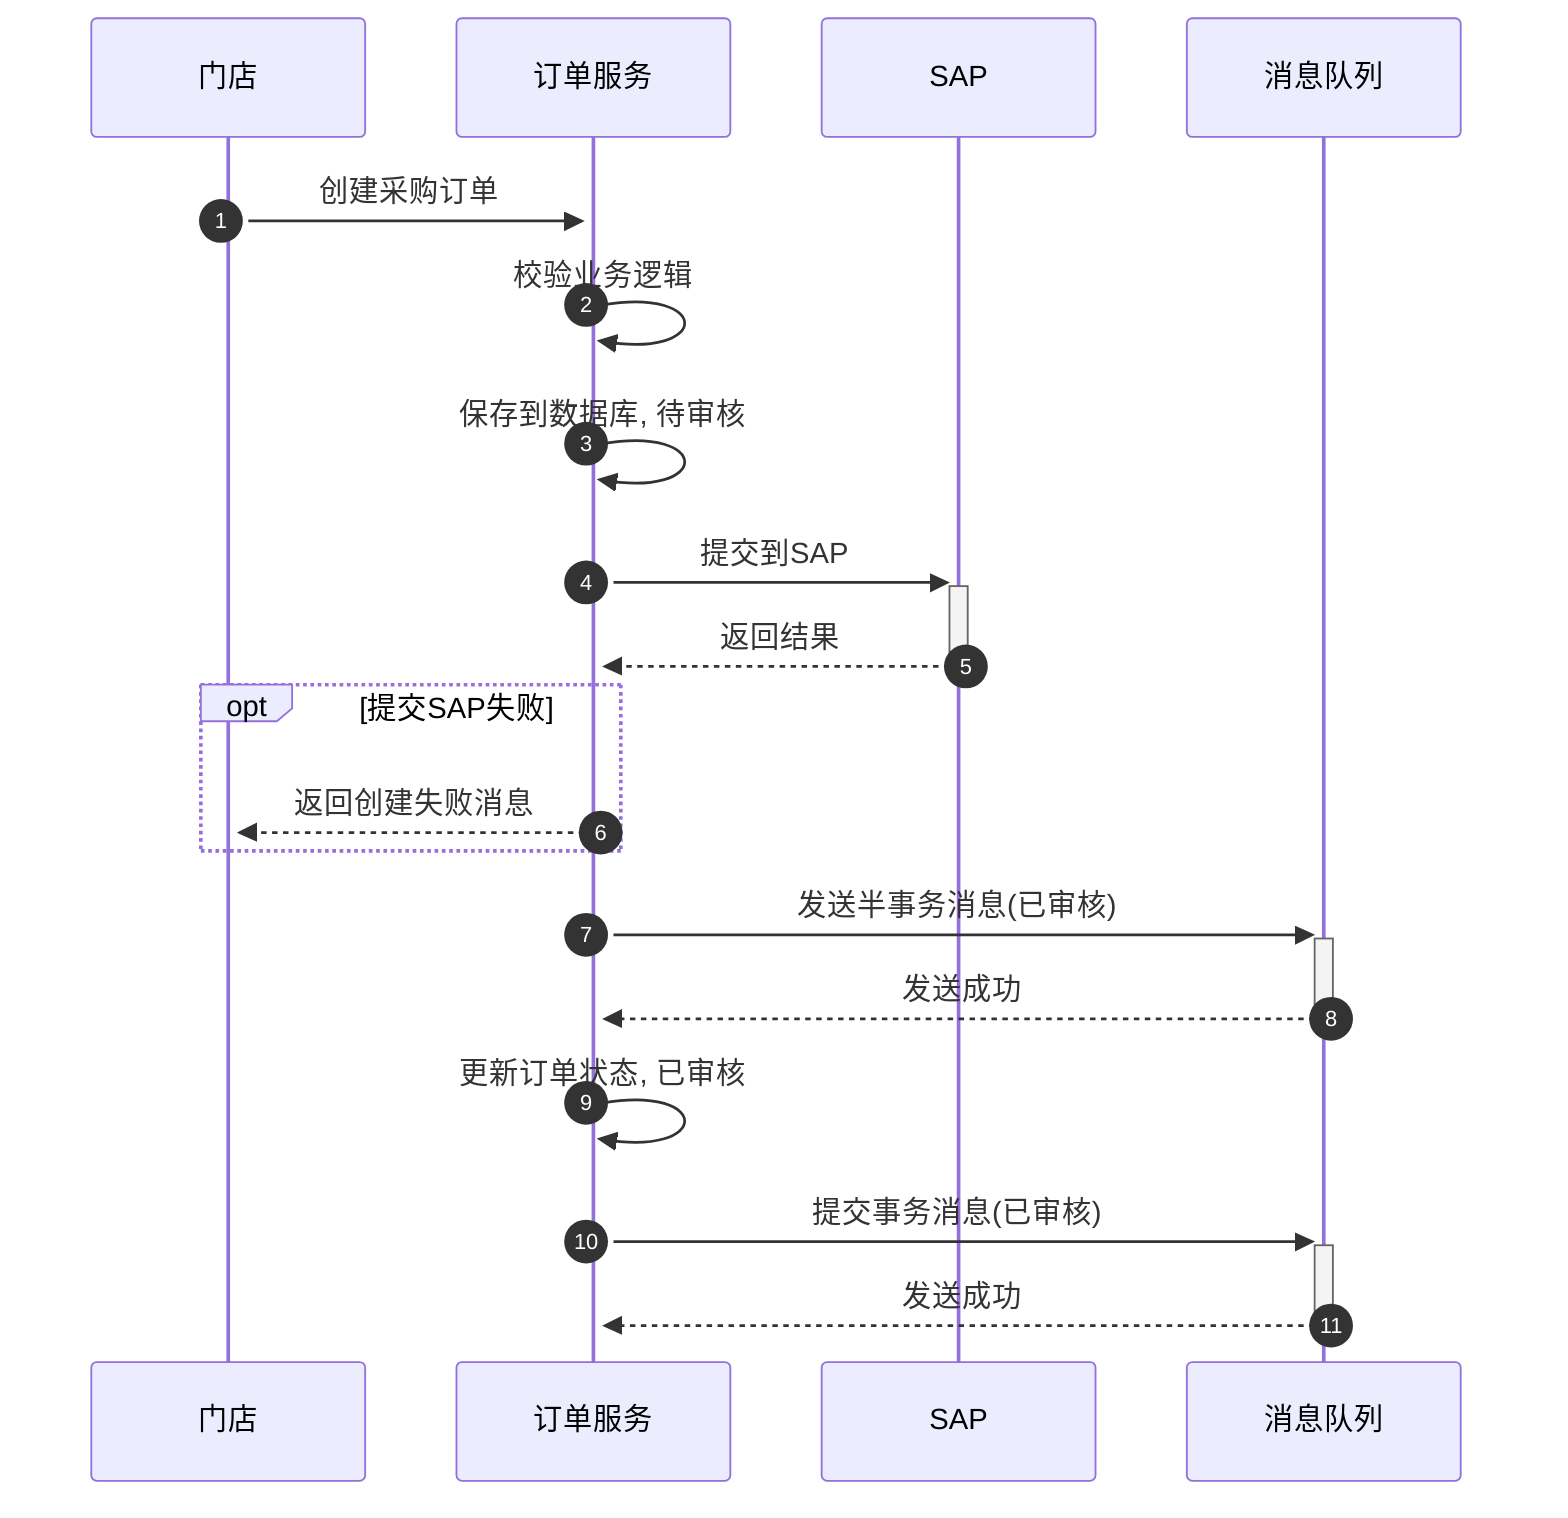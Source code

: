 sequenceDiagram
    autonumber
    participant a2 as 门店
    participant a3 as 订单服务
    participant a4 as SAP
    participant a5 as 消息队列

    activate a2
    a2 ->>+ a3: 创建采购订单
    a3 ->> a3: 校验业务逻辑
    a3 ->> a3: 保存到数据库, 待审核
    a3 ->>+ a4: 提交到SAP
    a4 -->>- a3: 返回结果

    opt 提交SAP失败
        a3 -->> a2: 返回创建失败消息

    end

    a3 ->>+ a5: 发送半事务消息(已审核)
    a5 -->>- a3: 发送成功

    a3 ->> a3: 更新订单状态, 已审核
    a3 ->>+ a5: 提交事务消息(已审核)
    a5 -->>- a3: 发送成功